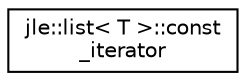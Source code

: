 digraph "Graphical Class Hierarchy"
{
  edge [fontname="Helvetica",fontsize="10",labelfontname="Helvetica",labelfontsize="10"];
  node [fontname="Helvetica",fontsize="10",shape=record];
  rankdir="LR";
  Node1 [label="jle::list\< T \>::const\l_iterator",height=0.2,width=0.4,color="black", fillcolor="white", style="filled",URL="$classjle_1_1list_1_1const__iterator.html"];
}
